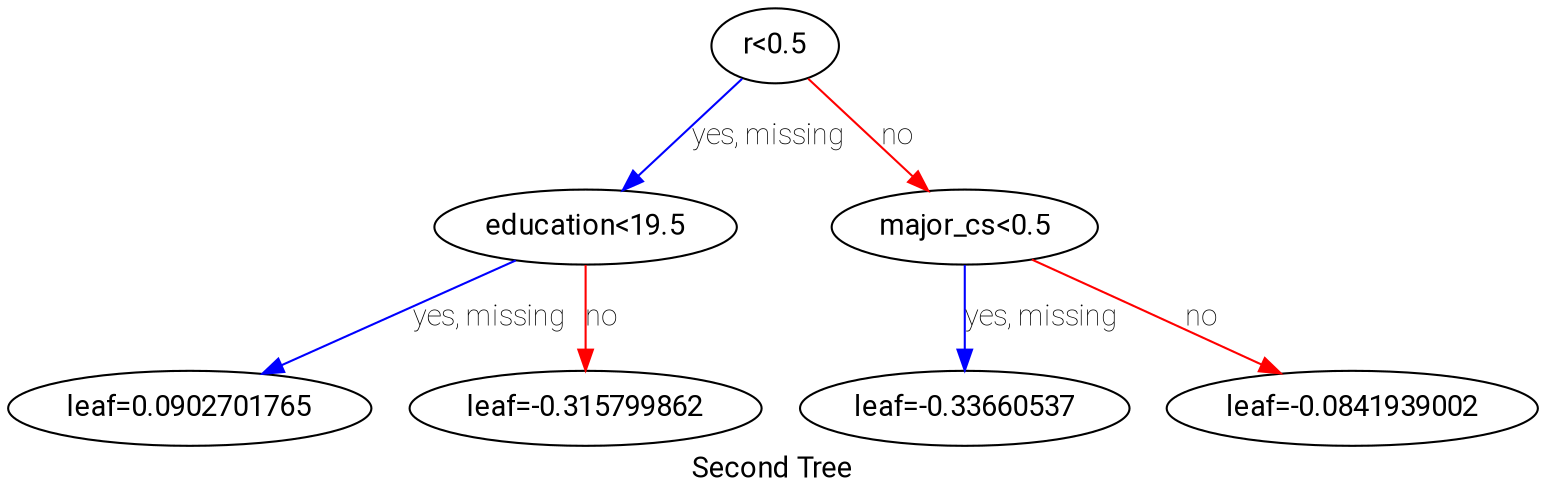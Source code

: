 digraph {
    graph [ rankdir=TB ];
     node [fontname = "Roboto Condensed"];
    edge [fontname = "Roboto Thin"];
    label = "Second Tree"
    fontname = "Roboto Condensed"
    

    0 [ label="r<0.5" ]
    0 -> 1 [label="yes, missing" color="#0000FF"]
    0 -> 2 [label="no" color="#FF0000"]

    1 [ label="education<19.5" ]
    1 -> 3 [label="yes, missing" color="#0000FF"]
    1 -> 4 [label="no" color="#FF0000"]

    3 [ label="leaf=0.0902701765" ]

    4 [ label="leaf=-0.315799862" ]

    2 [ label="major_cs<0.5" ]
    2 -> 5 [label="yes, missing" color="#0000FF"]
    2 -> 6 [label="no" color="#FF0000"]

    5 [ label="leaf=-0.33660537" ]

    6 [ label="leaf=-0.0841939002" ]
}
